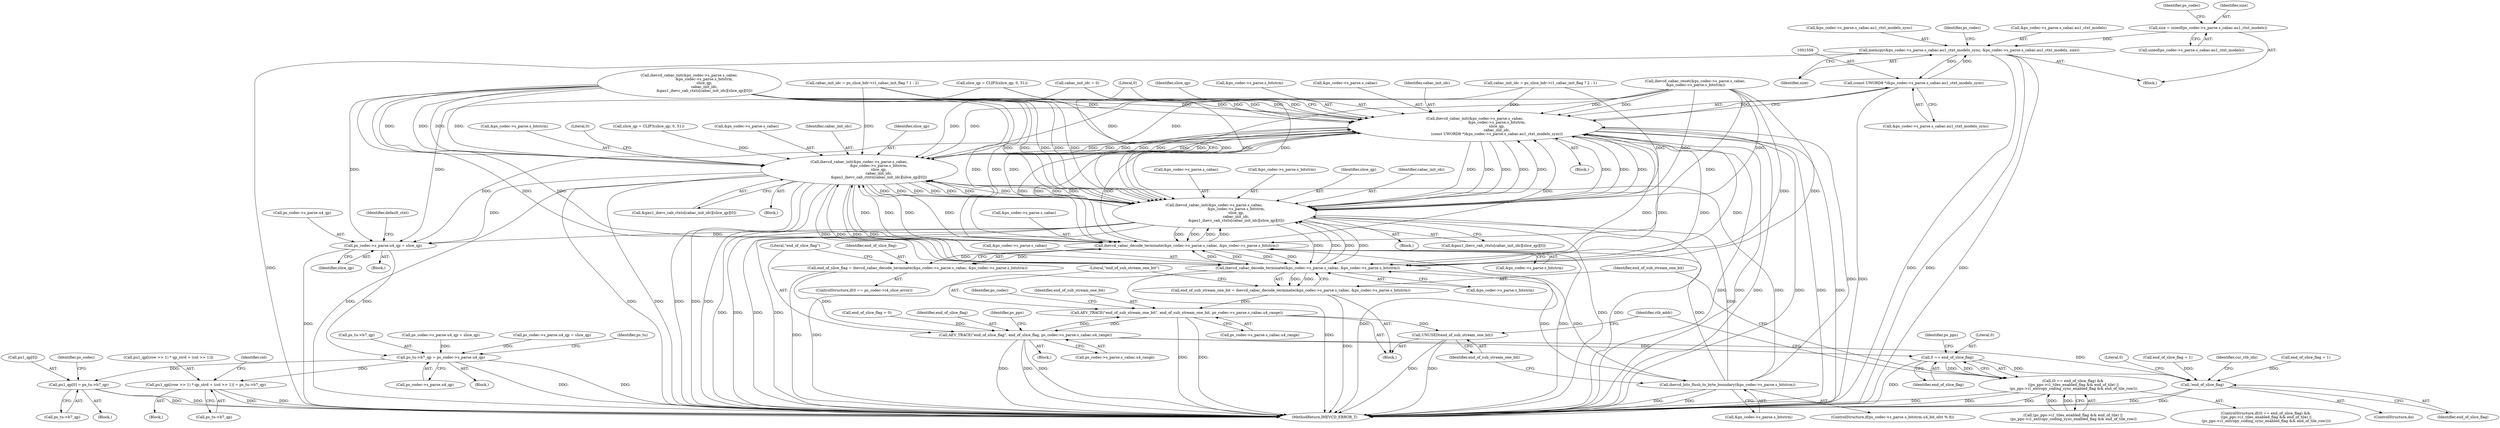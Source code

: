 digraph "0_Android_bcfc7124f6ef9f1ec128fb2e90de774a5b33d199_0@API" {
"1001981" [label="(Call,memcpy(&ps_codec->s_parse.s_cabac.au1_ctxt_models_sync, &ps_codec->s_parse.s_cabac.au1_ctxt_models, size))"];
"1001557" [label="(Call,(const UWORD8 *)&ps_codec->s_parse.s_cabac.au1_ctxt_models_sync)"];
"1001981" [label="(Call,memcpy(&ps_codec->s_parse.s_cabac.au1_ctxt_models_sync, &ps_codec->s_parse.s_cabac.au1_ctxt_models, size))"];
"1001971" [label="(Call,size = sizeof(ps_codec->s_parse.s_cabac.au1_ctxt_models))"];
"1001542" [label="(Call,ihevcd_cabac_init(&ps_codec->s_parse.s_cabac,\n                                      &ps_codec->s_parse.s_bitstrm,\n                                      slice_qp,\n                                      cabac_init_idc,\n                                      (const UWORD8 *)&ps_codec->s_parse.s_cabac.au1_ctxt_models_sync))"];
"1001268" [label="(Call,ihevcd_cabac_init(&ps_codec->s_parse.s_cabac,\n                                  &ps_codec->s_parse.s_bitstrm,\n                                  slice_qp,\n                                  cabac_init_idc,\n                                  &gau1_ihevc_cab_ctxts[cabac_init_idc][slice_qp][0]))"];
"1001507" [label="(Call,ps_codec->s_parse.u4_qp = slice_qp)"];
"1001767" [label="(Call,ps_tu->b7_qp = ps_codec->s_parse.u4_qp)"];
"1002729" [label="(Call,pu1_qp[0] = ps_tu->b7_qp)"];
"1002817" [label="(Call,pu1_qp[(row >> 1) * qp_strd + (col >> 1)] = ps_tu->b7_qp)"];
"1001517" [label="(Call,ihevcd_cabac_init(&ps_codec->s_parse.s_cabac,\n                                      &ps_codec->s_parse.s_bitstrm,\n                                      slice_qp,\n                                      cabac_init_idc,\n                                      &gau1_ihevc_cab_ctxts[cabac_init_idc][slice_qp][0]))"];
"1001908" [label="(Call,ihevcd_cabac_decode_terminate(&ps_codec->s_parse.s_cabac, &ps_codec->s_parse.s_bitstrm))"];
"1001906" [label="(Call,end_of_slice_flag = ihevcd_cabac_decode_terminate(&ps_codec->s_parse.s_cabac, &ps_codec->s_parse.s_bitstrm))"];
"1001925" [label="(Call,AEV_TRACE(\"end_of_slice_flag\", end_of_slice_flag, ps_codec->s_parse.s_cabac.u4_range))"];
"1002032" [label="(Call,0 == end_of_slice_flag)"];
"1002031" [label="(Call,(0 == end_of_slice_flag) &&\n ((ps_pps->i1_tiles_enabled_flag && end_of_tile) ||\n (ps_pps->i1_entropy_coding_sync_enabled_flag && end_of_tile_row)))"];
"1004686" [label="(Call,!end_of_slice_flag)"];
"1002063" [label="(Call,AEV_TRACE(\"end_of_sub_stream_one_bit\", end_of_sub_stream_one_bit, ps_codec->s_parse.s_cabac.u4_range))"];
"1002090" [label="(Call,UNUSED(end_of_sub_stream_one_bit))"];
"1002050" [label="(Call,ihevcd_cabac_decode_terminate(&ps_codec->s_parse.s_cabac, &ps_codec->s_parse.s_bitstrm))"];
"1002048" [label="(Call,end_of_sub_stream_one_bit = ihevcd_cabac_decode_terminate(&ps_codec->s_parse.s_cabac, &ps_codec->s_parse.s_bitstrm))"];
"1002083" [label="(Call,ihevcd_bits_flush_to_byte_boundary(&ps_codec->s_parse.s_bitstrm))"];
"1001907" [label="(Identifier,end_of_slice_flag)"];
"1001982" [label="(Call,&ps_codec->s_parse.s_cabac.au1_ctxt_models_sync)"];
"1001283" [label="(Call,&gau1_ihevc_cab_ctxts[cabac_init_idc][slice_qp][0])"];
"1001938" [label="(Identifier,ps_pps)"];
"1001516" [label="(Block,)"];
"1001768" [label="(Call,ps_tu->b7_qp)"];
"1001559" [label="(Call,&ps_codec->s_parse.s_cabac.au1_ctxt_models_sync)"];
"1001293" [label="(Literal,0)"];
"1001269" [label="(Call,&ps_codec->s_parse.s_cabac)"];
"1001767" [label="(Call,ps_tu->b7_qp = ps_codec->s_parse.u4_qp)"];
"1002090" [label="(Call,UNUSED(end_of_sub_stream_one_bit))"];
"1002030" [label="(ControlStructure,if((0 == end_of_slice_flag) &&\n ((ps_pps->i1_tiles_enabled_flag && end_of_tile) ||\n (ps_pps->i1_entropy_coding_sync_enabled_flag && end_of_tile_row))))"];
"1001927" [label="(Identifier,end_of_slice_flag)"];
"1000858" [label="(Call,slice_qp = CLIP3(slice_qp, 0, 51))"];
"1002065" [label="(Identifier,end_of_sub_stream_one_bit)"];
"1001555" [label="(Identifier,slice_qp)"];
"1000831" [label="(Call,cabac_init_idc = ps_slice_hdr->i1_cabac_init_flag ? 2 : 1)"];
"1002814" [label="(Identifier,col)"];
"1002049" [label="(Identifier,end_of_sub_stream_one_bit)"];
"1001541" [label="(Block,)"];
"1002051" [label="(Call,&ps_codec->s_parse.s_cabac)"];
"1002064" [label="(Literal,\"end_of_sub_stream_one_bit\")"];
"1001542" [label="(Call,ihevcd_cabac_init(&ps_codec->s_parse.s_cabac,\n                                      &ps_codec->s_parse.s_bitstrm,\n                                      slice_qp,\n                                      cabac_init_idc,\n                                      (const UWORD8 *)&ps_codec->s_parse.s_cabac.au1_ctxt_models_sync))"];
"1000943" [label="(Call,ihevcd_cabac_reset(&ps_codec->s_parse.s_cabac,\n &ps_codec->s_parse.s_bitstrm))"];
"1001771" [label="(Call,ps_codec->s_parse.u4_qp)"];
"1001517" [label="(Call,ihevcd_cabac_init(&ps_codec->s_parse.s_cabac,\n                                      &ps_codec->s_parse.s_bitstrm,\n                                      slice_qp,\n                                      cabac_init_idc,\n                                      &gau1_ihevc_cab_ctxts[cabac_init_idc][slice_qp][0]))"];
"1001117" [label="(Call,slice_qp = CLIP3(slice_qp, 0, 51))"];
"1001477" [label="(Block,)"];
"1001969" [label="(Block,)"];
"1002038" [label="(Identifier,ps_pps)"];
"1000893" [label="(Call,ps_codec->s_parse.u4_qp = slice_qp)"];
"1001906" [label="(Call,end_of_slice_flag = ihevcd_cabac_decode_terminate(&ps_codec->s_parse.s_cabac, &ps_codec->s_parse.s_bitstrm))"];
"1001123" [label="(Call,ps_codec->s_parse.u4_qp = slice_qp)"];
"1000820" [label="(Call,cabac_init_idc = 0)"];
"1001282" [label="(Identifier,cabac_init_idc)"];
"1002729" [label="(Call,pu1_qp[0] = ps_tu->b7_qp)"];
"1001513" [label="(Identifier,slice_qp)"];
"1002073" [label="(ControlStructure,if(ps_codec->s_parse.s_bitstrm.u4_bit_ofst % 8))"];
"1002046" [label="(Block,)"];
"1002004" [label="(Identifier,ps_codec)"];
"1002817" [label="(Call,pu1_qp[(row >> 1) * qp_strd + (col >> 1)] = ps_tu->b7_qp)"];
"1002031" [label="(Call,(0 == end_of_slice_flag) &&\n ((ps_pps->i1_tiles_enabled_flag && end_of_tile) ||\n (ps_pps->i1_entropy_coding_sync_enabled_flag && end_of_tile_row)))"];
"1000999" [label="(ControlStructure,do)"];
"1001507" [label="(Call,ps_codec->s_parse.u4_qp = slice_qp)"];
"1001543" [label="(Call,&ps_codec->s_parse.s_cabac)"];
"1002733" [label="(Call,ps_tu->b7_qp)"];
"1001556" [label="(Identifier,cabac_init_idc)"];
"1001004" [label="(Identifier,cur_ctb_idx)"];
"1002829" [label="(Call,ps_tu->b7_qp)"];
"1001973" [label="(Call,sizeof(ps_codec->s_parse.s_cabac.au1_ctxt_models))"];
"1001986" [label="(Identifier,ps_codec)"];
"1001972" [label="(Identifier,size)"];
"1001569" [label="(Literal,0)"];
"1005079" [label="(MethodReturn,IHEVCD_ERROR_T)"];
"1002091" [label="(Identifier,end_of_sub_stream_one_bit)"];
"1001515" [label="(Identifier,default_ctxt)"];
"1001557" [label="(Call,(const UWORD8 *)&ps_codec->s_parse.s_cabac.au1_ctxt_models_sync)"];
"1001281" [label="(Identifier,slice_qp)"];
"1004687" [label="(Identifier,end_of_slice_flag)"];
"1002048" [label="(Call,end_of_sub_stream_one_bit = ihevcd_cabac_decode_terminate(&ps_codec->s_parse.s_cabac, &ps_codec->s_parse.s_bitstrm))"];
"1001908" [label="(Call,ihevcd_cabac_decode_terminate(&ps_codec->s_parse.s_cabac, &ps_codec->s_parse.s_bitstrm))"];
"1001531" [label="(Identifier,cabac_init_idc)"];
"1002078" [label="(Identifier,ps_codec)"];
"1001900" [label="(ControlStructure,if(0 == ps_codec->i4_slice_error))"];
"1001981" [label="(Call,memcpy(&ps_codec->s_parse.s_cabac.au1_ctxt_models_sync, &ps_codec->s_parse.s_cabac.au1_ctxt_models, size))"];
"1001990" [label="(Call,&ps_codec->s_parse.s_cabac.au1_ctxt_models)"];
"1002035" [label="(Call,(ps_pps->i1_tiles_enabled_flag && end_of_tile) ||\n (ps_pps->i1_entropy_coding_sync_enabled_flag && end_of_tile_row))"];
"1002730" [label="(Call,pu1_qp[0])"];
"1001711" [label="(Block,)"];
"1001549" [label="(Call,&ps_codec->s_parse.s_bitstrm)"];
"1002050" [label="(Call,ihevcd_cabac_decode_terminate(&ps_codec->s_parse.s_cabac, &ps_codec->s_parse.s_bitstrm))"];
"1002083" [label="(Call,ihevcd_bits_flush_to_byte_boundary(&ps_codec->s_parse.s_bitstrm))"];
"1002095" [label="(Identifier,ctb_addr)"];
"1001778" [label="(Identifier,ps_tu)"];
"1002066" [label="(Call,ps_codec->s_parse.s_cabac.u4_range)"];
"1001275" [label="(Call,&ps_codec->s_parse.s_bitstrm)"];
"1001508" [label="(Call,ps_codec->s_parse.u4_qp)"];
"1000841" [label="(Call,cabac_init_idc = ps_slice_hdr->i1_cabac_init_flag ? 1 : 2)"];
"1001928" [label="(Call,ps_codec->s_parse.s_cabac.u4_range)"];
"1002728" [label="(Block,)"];
"1001926" [label="(Literal,\"end_of_slice_flag\")"];
"1004680" [label="(Call,end_of_slice_flag = 1)"];
"1002816" [label="(Block,)"];
"1001925" [label="(Call,AEV_TRACE(\"end_of_slice_flag\", end_of_slice_flag, ps_codec->s_parse.s_cabac.u4_range))"];
"1002057" [label="(Call,&ps_codec->s_parse.s_bitstrm)"];
"1002034" [label="(Identifier,end_of_slice_flag)"];
"1004690" [label="(Literal,0)"];
"1001268" [label="(Call,ihevcd_cabac_init(&ps_codec->s_parse.s_cabac,\n                                  &ps_codec->s_parse.s_bitstrm,\n                                  slice_qp,\n                                  cabac_init_idc,\n                                  &gau1_ihevc_cab_ctxts[cabac_init_idc][slice_qp][0]))"];
"1001971" [label="(Call,size = sizeof(ps_codec->s_parse.s_cabac.au1_ctxt_models))"];
"1002033" [label="(Literal,0)"];
"1002084" [label="(Call,&ps_codec->s_parse.s_bitstrm)"];
"1001518" [label="(Call,&ps_codec->s_parse.s_cabac)"];
"1002818" [label="(Call,pu1_qp[(row >> 1) * qp_strd + (col >> 1)])"];
"1004603" [label="(Call,end_of_slice_flag = 1)"];
"1001524" [label="(Call,&ps_codec->s_parse.s_bitstrm)"];
"1001530" [label="(Identifier,slice_qp)"];
"1001532" [label="(Call,&gau1_ihevc_cab_ctxts[cabac_init_idc][slice_qp][0])"];
"1001998" [label="(Identifier,size)"];
"1004686" [label="(Call,!end_of_slice_flag)"];
"1000976" [label="(Call,ihevcd_cabac_init(&ps_codec->s_parse.s_cabac,\n                          &ps_codec->s_parse.s_bitstrm,\n                          slice_qp,\n                          cabac_init_idc,\n                          &gau1_ihevc_cab_ctxts[cabac_init_idc][slice_qp][0]))"];
"1002032" [label="(Call,0 == end_of_slice_flag)"];
"1001909" [label="(Call,&ps_codec->s_parse.s_cabac)"];
"1001267" [label="(Block,)"];
"1001922" [label="(Call,end_of_slice_flag = 0)"];
"1002835" [label="(Identifier,ps_codec)"];
"1001000" [label="(Block,)"];
"1002063" [label="(Call,AEV_TRACE(\"end_of_sub_stream_one_bit\", end_of_sub_stream_one_bit, ps_codec->s_parse.s_cabac.u4_range))"];
"1001915" [label="(Call,&ps_codec->s_parse.s_bitstrm)"];
"1001981" -> "1001969"  [label="AST: "];
"1001981" -> "1001998"  [label="CFG: "];
"1001982" -> "1001981"  [label="AST: "];
"1001990" -> "1001981"  [label="AST: "];
"1001998" -> "1001981"  [label="AST: "];
"1002004" -> "1001981"  [label="CFG: "];
"1001981" -> "1005079"  [label="DDG: "];
"1001981" -> "1005079"  [label="DDG: "];
"1001981" -> "1005079"  [label="DDG: "];
"1001981" -> "1005079"  [label="DDG: "];
"1001981" -> "1001557"  [label="DDG: "];
"1001557" -> "1001981"  [label="DDG: "];
"1001971" -> "1001981"  [label="DDG: "];
"1001557" -> "1001542"  [label="AST: "];
"1001557" -> "1001559"  [label="CFG: "];
"1001558" -> "1001557"  [label="AST: "];
"1001559" -> "1001557"  [label="AST: "];
"1001542" -> "1001557"  [label="CFG: "];
"1001557" -> "1005079"  [label="DDG: "];
"1001557" -> "1001542"  [label="DDG: "];
"1001971" -> "1001969"  [label="AST: "];
"1001971" -> "1001973"  [label="CFG: "];
"1001972" -> "1001971"  [label="AST: "];
"1001973" -> "1001971"  [label="AST: "];
"1001986" -> "1001971"  [label="CFG: "];
"1001542" -> "1001541"  [label="AST: "];
"1001543" -> "1001542"  [label="AST: "];
"1001549" -> "1001542"  [label="AST: "];
"1001555" -> "1001542"  [label="AST: "];
"1001556" -> "1001542"  [label="AST: "];
"1001569" -> "1001542"  [label="CFG: "];
"1001542" -> "1005079"  [label="DDG: "];
"1001542" -> "1005079"  [label="DDG: "];
"1001542" -> "1005079"  [label="DDG: "];
"1001542" -> "1005079"  [label="DDG: "];
"1001542" -> "1005079"  [label="DDG: "];
"1001542" -> "1005079"  [label="DDG: "];
"1001542" -> "1001268"  [label="DDG: "];
"1001542" -> "1001268"  [label="DDG: "];
"1001542" -> "1001268"  [label="DDG: "];
"1001542" -> "1001507"  [label="DDG: "];
"1001542" -> "1001517"  [label="DDG: "];
"1001542" -> "1001517"  [label="DDG: "];
"1001542" -> "1001517"  [label="DDG: "];
"1001542" -> "1001517"  [label="DDG: "];
"1001908" -> "1001542"  [label="DDG: "];
"1001908" -> "1001542"  [label="DDG: "];
"1001517" -> "1001542"  [label="DDG: "];
"1001517" -> "1001542"  [label="DDG: "];
"1001517" -> "1001542"  [label="DDG: "];
"1001517" -> "1001542"  [label="DDG: "];
"1002050" -> "1001542"  [label="DDG: "];
"1002050" -> "1001542"  [label="DDG: "];
"1000976" -> "1001542"  [label="DDG: "];
"1000976" -> "1001542"  [label="DDG: "];
"1000976" -> "1001542"  [label="DDG: "];
"1000976" -> "1001542"  [label="DDG: "];
"1000943" -> "1001542"  [label="DDG: "];
"1000943" -> "1001542"  [label="DDG: "];
"1001268" -> "1001542"  [label="DDG: "];
"1001268" -> "1001542"  [label="DDG: "];
"1001268" -> "1001542"  [label="DDG: "];
"1001268" -> "1001542"  [label="DDG: "];
"1002083" -> "1001542"  [label="DDG: "];
"1000858" -> "1001542"  [label="DDG: "];
"1000820" -> "1001542"  [label="DDG: "];
"1000831" -> "1001542"  [label="DDG: "];
"1000841" -> "1001542"  [label="DDG: "];
"1001542" -> "1001908"  [label="DDG: "];
"1001542" -> "1001908"  [label="DDG: "];
"1001542" -> "1002050"  [label="DDG: "];
"1001542" -> "1002050"  [label="DDG: "];
"1001268" -> "1001267"  [label="AST: "];
"1001268" -> "1001283"  [label="CFG: "];
"1001269" -> "1001268"  [label="AST: "];
"1001275" -> "1001268"  [label="AST: "];
"1001281" -> "1001268"  [label="AST: "];
"1001282" -> "1001268"  [label="AST: "];
"1001283" -> "1001268"  [label="AST: "];
"1001293" -> "1001268"  [label="CFG: "];
"1001268" -> "1005079"  [label="DDG: "];
"1001268" -> "1005079"  [label="DDG: "];
"1001268" -> "1005079"  [label="DDG: "];
"1001268" -> "1005079"  [label="DDG: "];
"1001268" -> "1005079"  [label="DDG: "];
"1001268" -> "1005079"  [label="DDG: "];
"1001908" -> "1001268"  [label="DDG: "];
"1001908" -> "1001268"  [label="DDG: "];
"1001517" -> "1001268"  [label="DDG: "];
"1001517" -> "1001268"  [label="DDG: "];
"1001517" -> "1001268"  [label="DDG: "];
"1001517" -> "1001268"  [label="DDG: "];
"1002050" -> "1001268"  [label="DDG: "];
"1002050" -> "1001268"  [label="DDG: "];
"1000976" -> "1001268"  [label="DDG: "];
"1000976" -> "1001268"  [label="DDG: "];
"1000976" -> "1001268"  [label="DDG: "];
"1000976" -> "1001268"  [label="DDG: "];
"1000943" -> "1001268"  [label="DDG: "];
"1000943" -> "1001268"  [label="DDG: "];
"1002083" -> "1001268"  [label="DDG: "];
"1001117" -> "1001268"  [label="DDG: "];
"1000820" -> "1001268"  [label="DDG: "];
"1000831" -> "1001268"  [label="DDG: "];
"1000841" -> "1001268"  [label="DDG: "];
"1001268" -> "1001507"  [label="DDG: "];
"1001268" -> "1001517"  [label="DDG: "];
"1001268" -> "1001517"  [label="DDG: "];
"1001268" -> "1001517"  [label="DDG: "];
"1001268" -> "1001517"  [label="DDG: "];
"1001268" -> "1001517"  [label="DDG: "];
"1001268" -> "1001908"  [label="DDG: "];
"1001268" -> "1001908"  [label="DDG: "];
"1001268" -> "1002050"  [label="DDG: "];
"1001268" -> "1002050"  [label="DDG: "];
"1001507" -> "1001477"  [label="AST: "];
"1001507" -> "1001513"  [label="CFG: "];
"1001508" -> "1001507"  [label="AST: "];
"1001513" -> "1001507"  [label="AST: "];
"1001515" -> "1001507"  [label="CFG: "];
"1001507" -> "1005079"  [label="DDG: "];
"1001517" -> "1001507"  [label="DDG: "];
"1000976" -> "1001507"  [label="DDG: "];
"1000858" -> "1001507"  [label="DDG: "];
"1001507" -> "1001767"  [label="DDG: "];
"1001767" -> "1001711"  [label="AST: "];
"1001767" -> "1001771"  [label="CFG: "];
"1001768" -> "1001767"  [label="AST: "];
"1001771" -> "1001767"  [label="AST: "];
"1001778" -> "1001767"  [label="CFG: "];
"1001767" -> "1005079"  [label="DDG: "];
"1001767" -> "1005079"  [label="DDG: "];
"1001123" -> "1001767"  [label="DDG: "];
"1000893" -> "1001767"  [label="DDG: "];
"1001767" -> "1002729"  [label="DDG: "];
"1001767" -> "1002817"  [label="DDG: "];
"1002729" -> "1002728"  [label="AST: "];
"1002729" -> "1002733"  [label="CFG: "];
"1002730" -> "1002729"  [label="AST: "];
"1002733" -> "1002729"  [label="AST: "];
"1002835" -> "1002729"  [label="CFG: "];
"1002729" -> "1005079"  [label="DDG: "];
"1002729" -> "1005079"  [label="DDG: "];
"1002817" -> "1002816"  [label="AST: "];
"1002817" -> "1002829"  [label="CFG: "];
"1002818" -> "1002817"  [label="AST: "];
"1002829" -> "1002817"  [label="AST: "];
"1002814" -> "1002817"  [label="CFG: "];
"1002817" -> "1005079"  [label="DDG: "];
"1002817" -> "1005079"  [label="DDG: "];
"1001517" -> "1001516"  [label="AST: "];
"1001517" -> "1001532"  [label="CFG: "];
"1001518" -> "1001517"  [label="AST: "];
"1001524" -> "1001517"  [label="AST: "];
"1001530" -> "1001517"  [label="AST: "];
"1001531" -> "1001517"  [label="AST: "];
"1001532" -> "1001517"  [label="AST: "];
"1001569" -> "1001517"  [label="CFG: "];
"1001517" -> "1005079"  [label="DDG: "];
"1001517" -> "1005079"  [label="DDG: "];
"1001517" -> "1005079"  [label="DDG: "];
"1001517" -> "1005079"  [label="DDG: "];
"1001517" -> "1005079"  [label="DDG: "];
"1001517" -> "1005079"  [label="DDG: "];
"1001908" -> "1001517"  [label="DDG: "];
"1001908" -> "1001517"  [label="DDG: "];
"1002050" -> "1001517"  [label="DDG: "];
"1002050" -> "1001517"  [label="DDG: "];
"1000976" -> "1001517"  [label="DDG: "];
"1000976" -> "1001517"  [label="DDG: "];
"1000976" -> "1001517"  [label="DDG: "];
"1000976" -> "1001517"  [label="DDG: "];
"1000976" -> "1001517"  [label="DDG: "];
"1000943" -> "1001517"  [label="DDG: "];
"1000943" -> "1001517"  [label="DDG: "];
"1002083" -> "1001517"  [label="DDG: "];
"1000858" -> "1001517"  [label="DDG: "];
"1000820" -> "1001517"  [label="DDG: "];
"1000831" -> "1001517"  [label="DDG: "];
"1000841" -> "1001517"  [label="DDG: "];
"1001517" -> "1001908"  [label="DDG: "];
"1001517" -> "1001908"  [label="DDG: "];
"1001517" -> "1002050"  [label="DDG: "];
"1001517" -> "1002050"  [label="DDG: "];
"1001908" -> "1001906"  [label="AST: "];
"1001908" -> "1001915"  [label="CFG: "];
"1001909" -> "1001908"  [label="AST: "];
"1001915" -> "1001908"  [label="AST: "];
"1001906" -> "1001908"  [label="CFG: "];
"1001908" -> "1005079"  [label="DDG: "];
"1001908" -> "1005079"  [label="DDG: "];
"1001908" -> "1001906"  [label="DDG: "];
"1001908" -> "1001906"  [label="DDG: "];
"1002050" -> "1001908"  [label="DDG: "];
"1002050" -> "1001908"  [label="DDG: "];
"1000976" -> "1001908"  [label="DDG: "];
"1000976" -> "1001908"  [label="DDG: "];
"1000943" -> "1001908"  [label="DDG: "];
"1000943" -> "1001908"  [label="DDG: "];
"1002083" -> "1001908"  [label="DDG: "];
"1001908" -> "1002050"  [label="DDG: "];
"1001908" -> "1002050"  [label="DDG: "];
"1001906" -> "1001900"  [label="AST: "];
"1001907" -> "1001906"  [label="AST: "];
"1001926" -> "1001906"  [label="CFG: "];
"1001906" -> "1005079"  [label="DDG: "];
"1001906" -> "1001925"  [label="DDG: "];
"1001925" -> "1001000"  [label="AST: "];
"1001925" -> "1001928"  [label="CFG: "];
"1001926" -> "1001925"  [label="AST: "];
"1001927" -> "1001925"  [label="AST: "];
"1001928" -> "1001925"  [label="AST: "];
"1001938" -> "1001925"  [label="CFG: "];
"1001925" -> "1005079"  [label="DDG: "];
"1001925" -> "1005079"  [label="DDG: "];
"1001925" -> "1005079"  [label="DDG: "];
"1001922" -> "1001925"  [label="DDG: "];
"1002063" -> "1001925"  [label="DDG: "];
"1001925" -> "1002032"  [label="DDG: "];
"1001925" -> "1002063"  [label="DDG: "];
"1001925" -> "1004686"  [label="DDG: "];
"1002032" -> "1002031"  [label="AST: "];
"1002032" -> "1002034"  [label="CFG: "];
"1002033" -> "1002032"  [label="AST: "];
"1002034" -> "1002032"  [label="AST: "];
"1002038" -> "1002032"  [label="CFG: "];
"1002031" -> "1002032"  [label="CFG: "];
"1002032" -> "1005079"  [label="DDG: "];
"1002032" -> "1002031"  [label="DDG: "];
"1002032" -> "1002031"  [label="DDG: "];
"1002032" -> "1004686"  [label="DDG: "];
"1002031" -> "1002030"  [label="AST: "];
"1002031" -> "1002035"  [label="CFG: "];
"1002035" -> "1002031"  [label="AST: "];
"1002049" -> "1002031"  [label="CFG: "];
"1002095" -> "1002031"  [label="CFG: "];
"1002031" -> "1005079"  [label="DDG: "];
"1002031" -> "1005079"  [label="DDG: "];
"1002031" -> "1005079"  [label="DDG: "];
"1002035" -> "1002031"  [label="DDG: "];
"1002035" -> "1002031"  [label="DDG: "];
"1004686" -> "1000999"  [label="AST: "];
"1004686" -> "1004687"  [label="CFG: "];
"1004687" -> "1004686"  [label="AST: "];
"1001004" -> "1004686"  [label="CFG: "];
"1004690" -> "1004686"  [label="CFG: "];
"1004686" -> "1005079"  [label="DDG: "];
"1004686" -> "1005079"  [label="DDG: "];
"1004603" -> "1004686"  [label="DDG: "];
"1004680" -> "1004686"  [label="DDG: "];
"1002063" -> "1002046"  [label="AST: "];
"1002063" -> "1002066"  [label="CFG: "];
"1002064" -> "1002063"  [label="AST: "];
"1002065" -> "1002063"  [label="AST: "];
"1002066" -> "1002063"  [label="AST: "];
"1002078" -> "1002063"  [label="CFG: "];
"1002063" -> "1005079"  [label="DDG: "];
"1002063" -> "1005079"  [label="DDG: "];
"1002048" -> "1002063"  [label="DDG: "];
"1002063" -> "1002090"  [label="DDG: "];
"1002090" -> "1002046"  [label="AST: "];
"1002090" -> "1002091"  [label="CFG: "];
"1002091" -> "1002090"  [label="AST: "];
"1002095" -> "1002090"  [label="CFG: "];
"1002090" -> "1005079"  [label="DDG: "];
"1002090" -> "1005079"  [label="DDG: "];
"1002050" -> "1002048"  [label="AST: "];
"1002050" -> "1002057"  [label="CFG: "];
"1002051" -> "1002050"  [label="AST: "];
"1002057" -> "1002050"  [label="AST: "];
"1002048" -> "1002050"  [label="CFG: "];
"1002050" -> "1005079"  [label="DDG: "];
"1002050" -> "1005079"  [label="DDG: "];
"1002050" -> "1002048"  [label="DDG: "];
"1002050" -> "1002048"  [label="DDG: "];
"1000976" -> "1002050"  [label="DDG: "];
"1000976" -> "1002050"  [label="DDG: "];
"1000943" -> "1002050"  [label="DDG: "];
"1000943" -> "1002050"  [label="DDG: "];
"1002083" -> "1002050"  [label="DDG: "];
"1002050" -> "1002083"  [label="DDG: "];
"1002048" -> "1002046"  [label="AST: "];
"1002049" -> "1002048"  [label="AST: "];
"1002064" -> "1002048"  [label="CFG: "];
"1002048" -> "1005079"  [label="DDG: "];
"1002083" -> "1002073"  [label="AST: "];
"1002083" -> "1002084"  [label="CFG: "];
"1002084" -> "1002083"  [label="AST: "];
"1002091" -> "1002083"  [label="CFG: "];
"1002083" -> "1005079"  [label="DDG: "];
"1002083" -> "1005079"  [label="DDG: "];
}
